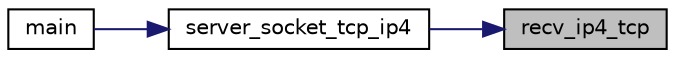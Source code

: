 digraph "recv_ip4_tcp"
{
 // LATEX_PDF_SIZE
  edge [fontname="Helvetica",fontsize="10",labelfontname="Helvetica",labelfontsize="10"];
  node [fontname="Helvetica",fontsize="10",shape=record];
  rankdir="RL";
  Node1 [label="recv_ip4_tcp",height=0.2,width=0.4,color="black", fillcolor="grey75", style="filled", fontcolor="black",tooltip=" "];
  Node1 -> Node2 [dir="back",color="midnightblue",fontsize="10",style="solid",fontname="Helvetica"];
  Node2 [label="server_socket_tcp_ip4",height=0.2,width=0.4,color="black", fillcolor="white", style="filled",URL="$otg__rx__socket_8h.html#a1a2b2b42ac4be2d735c2bc233052c4ab",tooltip="this function allow to run a server dedicated to IP v4 and TCP traffic ."];
  Node2 -> Node3 [dir="back",color="midnightblue",fontsize="10",style="solid",fontname="Helvetica"];
  Node3 [label="main",height=0.2,width=0.4,color="black", fillcolor="white", style="filled",URL="$otg__rx__socket_8c.html#a3c04138a5bfe5d72780bb7e82a18e627",tooltip=" "];
}

